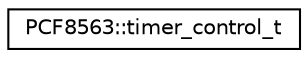 digraph "Graphical Class Hierarchy"
{
  edge [fontname="Helvetica",fontsize="10",labelfontname="Helvetica",labelfontsize="10"];
  node [fontname="Helvetica",fontsize="10",shape=record];
  rankdir="LR";
  Node1 [label="PCF8563::timer_control_t",height=0.2,width=0.4,color="black", fillcolor="white", style="filled",URL="$d5/d55/unionPCF8563_1_1timer__control__t.html"];
}
